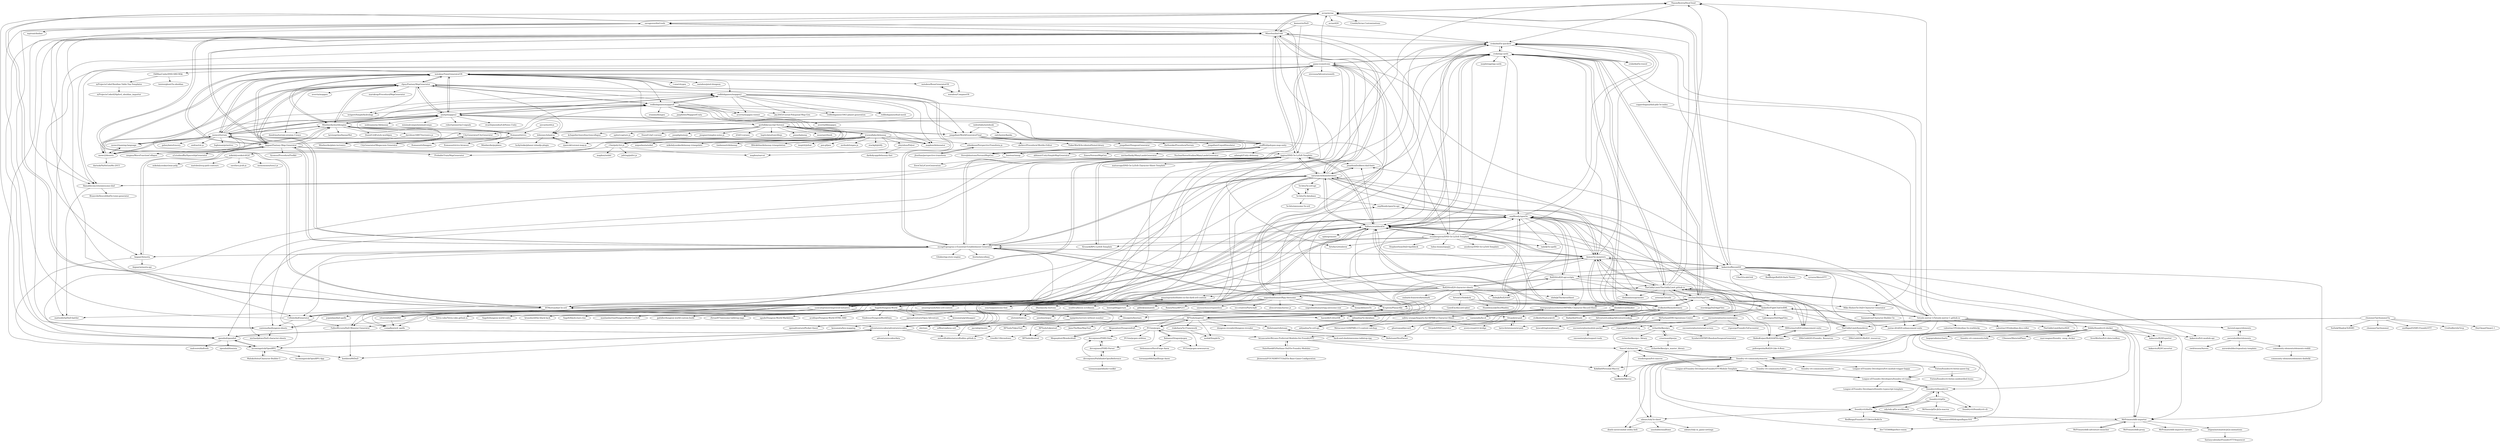 digraph G {
"ThaumRystra/DiceCloud" -> "avrae/avrae"
"ThaumRystra/DiceCloud" -> "crobi/dnd5e-quickref"
"rlguy/FantasyMapGenerator" -> "redblobgames/mapgen2"
"rlguy/FantasyMapGenerator" -> "Mindwerks/worldengine"
"rlguy/FantasyMapGenerator" -> "dandrino/terrain-erosion-3-ways" ["e"=1]
"rlguy/FantasyMapGenerator" -> "mewo2/terrain"
"rlguy/FantasyMapGenerator" -> "redblobgames/mapgen4"
"rlguy/FantasyMapGenerator" -> "amitp/mapgen2"
"rlguy/FantasyMapGenerator" -> "watabou/TownGeneratorOS"
"rlguy/FantasyMapGenerator" -> "averrin/mapgen"
"rlguy/FantasyMapGenerator" -> "weigert/SimpleHydrology" ["e"=1]
"rlguy/FantasyMapGenerator" -> "marukrap/ProceduralMapGenerator" ["e"=1]
"rlguy/FantasyMapGenerator" -> "mewo2/deserts"
"rlguy/FantasyMapGenerator" -> "Azgaar/Fantasy-Map-Generator"
"rlguy/FantasyMapGenerator" -> "lebesnec/island.js"
"rlguy/FantasyMapGenerator" -> "averrin/mapgen-viewer"
"rlguy/FantasyMapGenerator" -> "jongallant/WorldGeneratorFinal"
"nagoshiashumari/Rpg-Awesome" -> "game-icons/icons"
"nagoshiashumari/Rpg-Awesome" -> "iRaul/pushy-buttons"
"nagoshiashumari/Rpg-Awesome" -> "alexcorvi/anchorme.js" ["e"=1]
"nagoshiashumari/Rpg-Awesome" -> "seiyria/gameicons-font"
"nagoshiashumari/Rpg-Awesome" -> "nagoshiashumari/rpg-awesome-raw"
"nagoshiashumari/Rpg-Awesome" -> "hsnaydd/moveTo" ["e"=1]
"nagoshiashumari/Rpg-Awesome" -> "usablica/kissui.scrollanim" ["e"=1]
"nagoshiashumari/Rpg-Awesome" -> "henrygd/bigpicture" ["e"=1]
"nagoshiashumari/Rpg-Awesome" -> "Kruptein/PlanarAlly"
"nagoshiashumari/Rpg-Awesome" -> "gibbok/animatelo" ["e"=1]
"nagoshiashumari/Rpg-Awesome" -> "RonenNess/RPGUI" ["e"=1]
"nagoshiashumari/Rpg-Awesome" -> "szynszyliszys/repaintless" ["e"=1]
"nagoshiashumari/Rpg-Awesome" -> "ics-creative/ParticleJS"
"nagoshiashumari/Rpg-Awesome" -> "crobi/rpg-cards"
"nagoshiashumari/Rpg-Awesome" -> "sitetent/tentcss" ["e"=1]
"Rolisteam/DiceParser" -> "Rolisteam/rolisteam"
"chummer5a/chummer5a" -> "UrsZeidler/shr5rcp"
"chummer5a/chummer5a" -> "HeyOmae/Omae2.1"
"chummer5a/chummer5a" -> "PCGen/pcgen"
"chummer5a/chummer5a" -> "Suthek/ShadowTeXSR5"
"chummer5a/chummer5a" -> "richardwilkes/gcs"
"chummer5a/chummer5a" -> "chummer5a/chummer"
"chummer5a/chummer5a" -> "smilligan93/SR5-FoundryVTT"
"game-icons/icons" -> "ryceg/Eigengrau-s-Essential-Establishment-Generator"
"game-icons/icons" -> "nagoshiashumari/Rpg-Awesome"
"game-icons/icons" -> "crobi/rpg-cards"
"game-icons/icons" -> "Azgaar/Armoria"
"game-icons/icons" -> "watabou/TownGeneratorOS"
"game-icons/icons" -> "avrae/avrae"
"game-icons/icons" -> "seiyria/gameicons-font"
"game-icons/icons" -> "Azgaar/Fantasy-Map-Generator"
"game-icons/icons" -> "naturalcrit/homebrewery"
"game-icons/icons" -> "stevesea/Adventuresmith"
"game-icons/icons" -> "evanbergeron/DND-5e-LaTeX-Template"
"game-icons/icons" -> "kakaroto/Beyond20"
"game-icons/icons" -> "vorpalhex/srd_spells"
"game-icons/icons" -> "OldManUmby/DND.SRD.Wiki"
"game-icons/icons" -> "flamableconcrete/awesome-dnd"
"Azgaar/Fantasy-Map-Generator" -> "watabou/TownGeneratorOS"
"Azgaar/Fantasy-Map-Generator" -> "mewo2/terrain"
"Azgaar/Fantasy-Map-Generator" -> "Azgaar/Armoria"
"Azgaar/Fantasy-Map-Generator" -> "rlguy/FantasyMapGenerator"
"Azgaar/Fantasy-Map-Generator" -> "ryceg/Eigengrau-s-Essential-Establishment-Generator"
"Azgaar/Fantasy-Map-Generator" -> "redblobgames/mapgen4"
"Azgaar/Fantasy-Map-Generator" -> "redblobgames/mapgen2"
"Azgaar/Fantasy-Map-Generator" -> "amitp/mapgen2"
"Azgaar/Fantasy-Map-Generator" -> "Mindwerks/worldengine"
"Azgaar/Fantasy-Map-Generator" -> "rpgtex/DND-5e-LaTeX-Template"
"Azgaar/Fantasy-Map-Generator" -> "mxgmn/WaveFunctionCollapse" ["e"=1]
"Azgaar/Fantasy-Map-Generator" -> "a1studmuffin/SpaceshipGenerator" ["e"=1]
"Azgaar/Fantasy-Map-Generator" -> "game-icons/icons"
"Azgaar/Fantasy-Map-Generator" -> "Syomus/ProceduralToolkit" ["e"=1]
"Azgaar/Fantasy-Map-Generator" -> "ProbableTrain/MapGenerator" ["e"=1]
"kinkofer/FightClub5eXML" -> "ceryliae/DnDAppFiles"
"kinkofer/FightClub5eXML" -> "TheGiddyLimit/homebrew"
"kinkofer/FightClub5eXML" -> "5etools-mirror-1/5etools-mirror-1.github.io"
"kinkofer/FightClub5eXML" -> "MrFarland/DM-Operations-Center"
"kinkofer/FightClub5eXML" -> "encounterplus/module-packer"
"kinkofer/FightClub5eXML" -> "adventurerscodex/adventurerscodex"
"kinkofer/FightClub5eXML" -> "Cphrampus/DnDAppFiles"
"kinkofer/FightClub5eXML" -> "TheGiddyLimit/TheGiddyLimit.github.io"
"kinkofer/FightClub5eXML" -> "encounterplus/encounterplus"
"kinkofer/FightClub5eXML" -> "MrPrimate/ddb-importer"
"kinkofer/FightClub5eXML" -> "Valloric/statblock5e"
"gorhill/Javascript-Voronoi" -> "amitp/mapgen2"
"gorhill/Javascript-Voronoi" -> "ironwallaby/delaunay"
"gorhill/Javascript-Voronoi" -> "rjanicek/voronoi-map-js"
"gorhill/Javascript-Voronoi" -> "mapbox/delaunator" ["e"=1]
"gorhill/Javascript-Voronoi" -> "Dozed12/p5.voronoi" ["e"=1]
"gorhill/Javascript-Voronoi" -> "josephg/noisejs" ["e"=1]
"gorhill/Javascript-Voronoi" -> "lebesnec/island.js"
"gorhill/Javascript-Voronoi" -> "jwagner/simplex-noise.js" ["e"=1]
"gorhill/Javascript-Voronoi" -> "d3/d3-voronoi" ["e"=1]
"gorhill/Javascript-Voronoi" -> "hapticdata/toxiclibsjs" ["e"=1]
"gorhill/Javascript-Voronoi" -> "pmneila/jsexp" ["e"=1]
"gorhill/Javascript-Voronoi" -> "mourner/rbush" ["e"=1]
"gorhill/Javascript-Voronoi" -> "kchapelier/wavefunctioncollapse" ["e"=1]
"gorhill/Javascript-Voronoi" -> "r3mi/poly2tri.js"
"gorhill/Javascript-Voronoi" -> "spite/ccapture.js" ["e"=1]
"BahamutDragon/pcgen" -> "PCGen/pcgen"
"BahamutDragon/pcgen" -> "PCGen/pcgen-newsources"
"BahamutDragon/pcgen" -> "Heliomance/HeroForge-Anew"
"Rolisteam/rolisteam" -> "Rolisteam/DiceParser"
"Roll20/roll20-character-sheets" -> "Roll20/roll20-api-scripts"
"Roll20/roll20-character-sheets" -> "ArtemGr/Sidekick"
"Roll20/roll20-character-sheets" -> "RPTools/maptool"
"Roll20/roll20-character-sheets" -> "shdwjk/Roll20API"
"Roll20/roll20-character-sheets" -> "Sagelt/Dungeon-World"
"Roll20/roll20-character-sheets" -> "RobinKuiper/Roll20APIScripts"
"Roll20/roll20-character-sheets" -> "embark-framework/embark" ["e"=1]
"Roll20/roll20-character-sheets" -> "SSStormy/roll20-enhancement-suite"
"Roll20/roll20-character-sheets" -> "amazingrando/blades-in-the-dark-srd-content"
"Roll20/roll20-character-sheets" -> "crobi/rpg-cards"
"Roll20/roll20-character-sheets" -> "shdwjk/TheAaronSheet"
"Roll20/roll20-character-sheets" -> "stolksdorf/homebrewery"
"Roll20/roll20-character-sheets" -> "mewo2/terrain"
"Roll20/roll20-character-sheets" -> "Valloric/statblock5e"
"Roll20/roll20-character-sheets" -> "nagoshiashumari/Rpg-Awesome"
"TheGiddyLimit/TheGiddyLimit.github.io" -> "TheGiddyLimit/homebrew"
"TheGiddyLimit/TheGiddyLimit.github.io" -> "5etools-mirror-1/5etools-mirror-1.github.io"
"TheGiddyLimit/TheGiddyLimit.github.io" -> "Asmor/5e-monsters"
"TheGiddyLimit/TheGiddyLimit.github.io" -> "Orcpub/orcpub"
"TheGiddyLimit/TheGiddyLimit.github.io" -> "cynicaloptimist/improved-initiative"
"TheGiddyLimit/TheGiddyLimit.github.io" -> "Valloric/statblock5e"
"TheGiddyLimit/TheGiddyLimit.github.io" -> "ThaumRystra/DiceCloud"
"TheGiddyLimit/TheGiddyLimit.github.io" -> "thebombzen/grimoire"
"TheGiddyLimit/TheGiddyLimit.github.io" -> "autorolltables/autorolltables.github.io"
"TheGiddyLimit/TheGiddyLimit.github.io" -> "ariestae/5etools"
"TheGiddyLimit/TheGiddyLimit.github.io" -> "SSStormy/roll20-enhancement-suite"
"TheGiddyLimit/TheGiddyLimit.github.io" -> "crobi/rpg-cards"
"TheGiddyLimit/TheGiddyLimit.github.io" -> "ceryliae/DnDAppFiles"
"TheGiddyLimit/TheGiddyLimit.github.io" -> "Kruptein/PlanarAlly"
"TheGiddyLimit/TheGiddyLimit.github.io" -> "avrae/avrae"
"Kruptein/PlanarAlly" -> "amishne/mipui"
"Kruptein/PlanarAlly" -> "RPTools/maptool"
"Kruptein/PlanarAlly" -> "ryceg/Eigengrau-s-Essential-Establishment-Generator"
"Kruptein/PlanarAlly" -> "Orcpub/orcpub"
"ironwallaby/delaunay" -> "r3mi/poly2tri.js"
"ironwallaby/delaunay" -> "mikolalysenko/delaunay-triangulate"
"ironwallaby/delaunay" -> "gorhill/Javascript-Voronoi"
"ironwallaby/delaunay" -> "timbennett/delaunay" ["e"=1]
"ironwallaby/delaunay" -> "mapbox/delaunator" ["e"=1]
"ironwallaby/delaunay" -> "mikolalysenko/cdt2d"
"ironwallaby/delaunay" -> "Bl4ckb0ne/delaunay-triangulation" ["e"=1]
"ironwallaby/delaunay" -> "zhiyishou/Polyer"
"ironwallaby/delaunay" -> "mapbox/earcut" ["e"=1]
"ironwallaby/delaunay" -> "inspirit/jsfeat" ["e"=1]
"ironwallaby/delaunay" -> "edankwan/PerspectiveTransform.js"
"ironwallaby/delaunay" -> "pex-gl/pex" ["e"=1]
"ironwallaby/delaunay" -> "mrdoob/texgen.js" ["e"=1]
"ironwallaby/delaunay" -> "stackgl/glslify" ["e"=1]
"ironwallaby/delaunay" -> "miguelmota/sobel"
"edankwan/PerspectiveTransform.js" -> "jlouthan/perspective-transform"
"indentlabs/notebook" -> "owlchester/kanka"
"indentlabs/notebook" -> "jongallant/WorldGeneratorFinal"
"rtakehara/5e-Framework" -> "melek/Simple5e"
"mewo2/deserts" -> "mewo2/terrain"
"mewo2/deserts" -> "mewo2/naming-language"
"mewo2/deserts" -> "Mindwerks/worldengine"
"mewo2/deserts" -> "rlguy/FantasyMapGenerator"
"mewo2/deserts" -> "dariusk/NaNoGenMo-2015" ["e"=1]
"mewo2/deserts" -> "watabou/TownGeneratorOS"
"mewo2/terrain" -> "mewo2/naming-language"
"mewo2/terrain" -> "mewo2/deserts"
"mewo2/terrain" -> "Azgaar/Fantasy-Map-Generator"
"mewo2/terrain" -> "amitp/mapgen2"
"mewo2/terrain" -> "rlguy/FantasyMapGenerator"
"mewo2/terrain" -> "watabou/TownGeneratorOS"
"mewo2/terrain" -> "Mindwerks/worldengine"
"mewo2/terrain" -> "galaxykate/tracery" ["e"=1]
"mewo2/terrain" -> "a1studmuffin/SpaceshipGenerator" ["e"=1]
"mewo2/terrain" -> "redblobgames/mapgen2"
"mewo2/terrain" -> "redblobgames/mapgen4"
"mewo2/terrain" -> "mxgmn/WaveFunctionCollapse" ["e"=1]
"mewo2/terrain" -> "mapbox/delaunator" ["e"=1]
"mewo2/terrain" -> "ondras/rot.js" ["e"=1]
"mewo2/terrain" -> "fogleman/primitive" ["e"=1]
"redblobgames/mapgen2" -> "redblobgames/mapgen4"
"redblobgames/mapgen2" -> "redblobgames/dual-mesh"
"redblobgames/mapgen2" -> "amitp/mapgen2"
"redblobgames/mapgen2" -> "rlguy/FantasyMapGenerator"
"redblobgames/mapgen2" -> "lebesnec/island.js"
"redblobgames/mapgen2" -> "Jay2645/Unreal-Polygonal-Map-Gen" ["e"=1]
"redblobgames/mapgen2" -> "staff0rd/polygon-map-unity"
"redblobgames/mapgen2" -> "jongallant/WorldGeneratorFinal"
"redblobgames/mapgen2" -> "averrin/mapgen-viewer"
"redblobgames/mapgen2" -> "mapbox/delaunator" ["e"=1]
"redblobgames/mapgen2" -> "redblobgames/1843-planet-generation"
"watabou/TownGeneratorOS" -> "watabou/RuneGeneratorOS"
"watabou/TownGeneratorOS" -> "Azgaar/Fantasy-Map-Generator"
"watabou/TownGeneratorOS" -> "mewo2/terrain"
"watabou/TownGeneratorOS" -> "rlguy/FantasyMapGenerator"
"watabou/TownGeneratorOS" -> "ProbableTrain/MapGenerator" ["e"=1]
"watabou/TownGeneratorOS" -> "watabou/CompassOS"
"watabou/TownGeneratorOS" -> "ryceg/Eigengrau-s-Essential-Establishment-Generator"
"watabou/TownGeneratorOS" -> "t-mw/citygen" ["e"=1]
"watabou/TownGeneratorOS" -> "redblobgames/mapgen2"
"watabou/TownGeneratorOS" -> "amitp/mapgen2"
"watabou/TownGeneratorOS" -> "Mindwerks/worldengine"
"watabou/TownGeneratorOS" -> "watabou/pixel-dungeon" ["e"=1]
"watabou/TownGeneratorOS" -> "redblobgames/mapgen4"
"watabou/TownGeneratorOS" -> "mewo2/deserts"
"watabou/TownGeneratorOS" -> "mewo2/naming-language"
"OldManUmby/DND.SRD.Wiki" -> "mProjectsCode/Obsidian-Table-Top-Templates"
"OldManUmby/DND.SRD.Wiki" -> "twisterghost/5e-obsidian"
"adventurerscodex/adventurerscodex" -> "opendnd/opendnd"
"adventurerscodex/adventurerscodex" -> "incomingstick/OpenRPG"
"adventurerscodex/adventurerscodex" -> "adventurerscodex/data"
"adventurerscodex/adventurerscodex" -> "koehlera99/DnD"
"adventurerscodex/adventurerscodex" -> "trwolfe13/brewdown"
"adventurerscodex/adventurerscodex" -> "autorolltables/autorolltables.github.io"
"adventurerscodex/adventurerscodex" -> "Valloric/statblock5e"
"League-of-Foundry-Developers/FoundryVTT-Module-Template" -> "League-of-Foundry-Developers/foundry-vtt-types"
"League-of-Foundry-Developers/FoundryVTT-Module-Template" -> "VanceCole/macros"
"League-of-Foundry-Developers/foundry-vtt-types" -> "League-of-Foundry-Developers/FoundryVTT-Module-Template"
"League-of-Foundry-Developers/foundry-vtt-types" -> "foundryvtt/foundryvtt"
"League-of-Foundry-Developers/foundry-vtt-types" -> "League-of-Foundry-Developers/foundry-typescript-template"
"VanceCole/macros" -> "Kekilla0/Personal-Macros"
"VanceCole/macros" -> "kandashi/Macros"
"VanceCole/macros" -> "foundry-vtt-community/macros"
"VanceCole/macros" -> "trioderegion/fvtt-macros"
"bryancasler/Bryans-Preferred-Modules-for-FoundryVTT" -> "NateHawk85/Nathans-DnD5e-Foundry-Modules"
"bryancasler/Bryans-Preferred-Modules-for-FoundryVTT" -> "VanceCole/macros"
"bryancasler/Bryans-Preferred-Modules-for-FoundryVTT" -> "Kekilla0/Personal-Macros"
"felddy/foundryvtt-docker" -> "MrPrimate/ddb-importer"
"felddy/foundryvtt-docker" -> "bryancasler/Bryans-Preferred-Modules-for-FoundryVTT"
"felddy/foundryvtt-docker" -> "sdenec/tidy5e-sheet"
"felddy/foundryvtt-docker" -> "League-of-Foundry-Developers/foundry-vtt-types"
"felddy/foundryvtt-docker" -> "foundry-vtt-community/macros"
"felddy/foundryvtt-docker" -> "foundryvtt/dnd5e"
"felddy/foundryvtt-docker" -> "hugoprudente/charts"
"felddy/foundryvtt-docker" -> "foundry-vtt-community/wiki"
"felddy/foundryvtt-docker" -> "CDeenen/MaterialPlane"
"felddy/foundryvtt-docker" -> "kakaroto/R20Exporter"
"felddy/foundryvtt-docker" -> "foundryvtt/foundryvtt"
"felddy/foundryvtt-docker" -> "marcwagner/foundry_swag_docker"
"felddy/foundryvtt-docker" -> "SvenWerlen/fvtt-data-toolbox"
"felddy/foundryvtt-docker" -> "kakaroto/fvtt-module-api"
"foundry-vtt-community/macros" -> "foundry-vtt-community/tables"
"foundry-vtt-community/macros" -> "VanceCole/macros"
"foundry-vtt-community/macros" -> "death-save/combat-utility-belt"
"foundry-vtt-community/macros" -> "Kekilla0/Personal-Macros"
"foundry-vtt-community/macros" -> "kandashi/Macros"
"foundry-vtt-community/macros" -> "sdenec/tidy5e-sheet"
"foundry-vtt-community/macros" -> "foundry-vtt-community/modules"
"foundry-vtt-community/macros" -> "League-of-Foundry-Developers/foundry-vtt-types"
"foundry-vtt-community/macros" -> "League-of-Foundry-Developers/FoundryVTT-Module-Template"
"foundry-vtt-community/macros" -> "League-of-Foundry-Developers/fvtt-module-trigger-happy"
"foundry-vtt-community/macros" -> "dev7355608/perfect-vision"
"foundry-vtt-community/macros" -> "Forien/foundryvtt-forien-quest-log"
"foundry-vtt-community/macros" -> "foundryvtt/dnd5e"
"foundry-vtt-community/macros" -> "flamewave000/dragonflagon-fvtt"
"kakaroto/Beyond20" -> "RobinKuiper/Roll20APIScripts"
"kakaroto/Beyond20" -> "justas-d/roll20-enhancement-suite"
"kakaroto/Beyond20" -> "avrae/avrae"
"kakaroto/Beyond20" -> "foundry-vtt-community/macros"
"kakaroto/Beyond20" -> "kakaroto/R20Exporter"
"kakaroto/Beyond20" -> "MrPrimate/ddb-importer"
"kakaroto/Beyond20" -> "UberV/scaleGrid"
"kakaroto/Beyond20" -> "Asmor/5e-monsters"
"kakaroto/Beyond20" -> "Roll20/roll20-api-scripts"
"kakaroto/Beyond20" -> "ThaumRystra/DiceCloud"
"kakaroto/Beyond20" -> "kakaroto/fvtt-module-api"
"kakaroto/Beyond20" -> "RedReign/Roll20-Dark-Theme"
"kakaroto/Beyond20" -> "larrychristensen/orcpub"
"kakaroto/Beyond20" -> "haswellr/CritterDB"
"kakaroto/Beyond20" -> "cyruzzo/AboveVTT"
"sdenec/tidy5e-sheet" -> "sdenec/tidy-ui_game-settings"
"sdenec/tidy5e-sheet" -> "unsoluble/smalltime"
"sdenec/tidy5e-sheet" -> "death-save/combat-utility-belt"
"r3mi/poly2tri.js" -> "ironwallaby/delaunay"
"r3mi/poly2tri.js" -> "mikolalysenko/cdt2d"
"r3mi/poly2tri.js" -> "mapbox/seidel"
"r3mi/poly2tri.js" -> "jahting/pnltri.js"
"r3mi/poly2tri.js" -> "mapbox/earcut" ["e"=1]
"adrpadua/5e-database" -> "adrpadua/5e-srd-api"
"adrpadua/5e-database" -> "eepMoody/open5e"
"adrpadua/5e-database" -> "BTMorton/dnd-5e-srd"
"AdventureLookup/AdventureLookup" -> "stolksdorf/homebrewery"
"AdventureLookup/AdventureLookup" -> "eepMoody/open5e"
"AdventureLookup/AdventureLookup" -> "bencodrington/phanary"
"AdventureLookup/AdventureLookup" -> "trwolfe13/brewdown"
"avrae/avrae" -> "avrae/d20"
"avrae/avrae" -> "ThaumRystra/DiceCloud"
"avrae/avrae" -> "opendnd/opendnd"
"avrae/avrae" -> "kakaroto/Beyond20"
"avrae/avrae" -> "BTMorton/dnd-5e-srd"
"avrae/avrae" -> "Croebh/Avrae-Customizations"
"avrae/avrae" -> "Miserlou/dnd-tldr"
"avrae/avrae" -> "savagezen/dnd-tools"
"eepMoody/open5e" -> "eepMoody/open5e-api"
"eepMoody/open5e" -> "adrpadua/5e-database"
"eepMoody/open5e" -> "adrpadua/5e-srd-api"
"eepMoody/open5e" -> "Valloric/statblock5e"
"eepMoody/open5e" -> "BTMorton/dnd-5e-srd"
"eepMoody/open5e" -> "tadzik/5e-spells"
"eepMoody/open5e" -> "vitusventure/5thSRD"
"eepMoody/open5e" -> "vorpalhex/srd_spells"
"eepMoody/open5e" -> "Roll20/roll20-api-scripts"
"eepMoody/open5e" -> "Asmor/5e-monsters"
"eepMoody/open5e" -> "Tetra-cube/Tetra-cube.github.io"
"eepMoody/open5e" -> "crobi/dnd5e-quickref"
"eepMoody/open5e" -> "AdventureLookup/AdventureLookup"
"savagezen/dnd-tools" -> "Miserlou/dnd-tldr"
"savagezen/dnd-tools" -> "mpirnat/dndme"
"savagezen/dnd-tools" -> "canismarko/dungeon-sheets"
"Krozark/RPG-LaTeX-Template" -> "rpgtex/DND-5e-LaTeX-Template"
"crobi/rpg-cards" -> "crobi/dnd5e-quickref"
"crobi/rpg-cards" -> "Valloric/statblock5e"
"crobi/rpg-cards" -> "crobi/dnd5e-travel"
"crobi/rpg-cards" -> "cynicaloptimist/improved-initiative"
"crobi/rpg-cards" -> "haswellr/CritterDB"
"crobi/rpg-cards" -> "eepMoody/open5e"
"crobi/rpg-cards" -> "ceryliae/DnDAppFiles"
"crobi/rpg-cards" -> "stolksdorf/homebrewery"
"crobi/rpg-cards" -> "TheGiddyLimit/TheGiddyLimit.github.io"
"crobi/rpg-cards" -> "copperdogma/dnd-phb-5e-index"
"crobi/rpg-cards" -> "game-icons/icons"
"crobi/rpg-cards" -> "adventurerscodex/adventurerscodex"
"crobi/rpg-cards" -> "flamableconcrete/awesome-dnd"
"crobi/rpg-cards" -> "mephitrpg/rpg-cards"
"crobi/rpg-cards" -> "Asmor/5e-monsters"
"dungeon-revealer/dungeon-revealer" -> "hack-and-slash/awesome-tabletop-rpg"
"RPTools/maptool" -> "RPTools/TokenTool"
"RPTools/maptool" -> "RPTools/tokentool"
"RPTools/maptool" -> "rtakehara/5e-Framework"
"RPTools/maptool" -> "Kruptein/PlanarAlly"
"RPTools/maptool" -> "RPTools/dicetool"
"RPTools/maptool" -> "ryceg/Eigengrau-s-Essential-Establishment-Generator"
"RPTools/maptool" -> "PCGen/pcgen"
"RPTools/maptool" -> "dungeon-revealer/dungeon-revealer"
"RPTools/maptool" -> "JamzTheMan/MapTool"
"RPTools/maptool" -> "Rolisteam/rolisteam"
"RPTools/maptool" -> "Megasploot/Dungeondraft"
"RPTools/maptool" -> "richardwilkes/gcs"
"RPTools/maptool" -> "adventurerscodex/adventurerscodex"
"RPTools/maptool" -> "melek/Simple5e"
"RPTools/maptool" -> "SSStormy/roll20-enhancement-suite"
"rpgtex/DND-5e-LaTeX-Template" -> "Krozark/RPG-LaTeX-Template"
"rpgtex/DND-5e-LaTeX-Template" -> "Miserlou/dnd-tldr"
"rpgtex/DND-5e-LaTeX-Template" -> "naturalcrit/homebrewery"
"rpgtex/DND-5e-LaTeX-Template" -> "canismarko/dungeon-sheets"
"rpgtex/DND-5e-LaTeX-Template" -> "matsavage/DND-5e-LaTeX-Character-Sheet-Template"
"rpgtex/DND-5e-LaTeX-Template" -> "Valloric/statblock5e"
"rpgtex/DND-5e-LaTeX-Template" -> "flamableconcrete/awesome-dnd"
"rpgtex/DND-5e-LaTeX-Template" -> "michaelplews/DnD-character-sheets"
"rpgtex/DND-5e-LaTeX-Template" -> "crobi/dnd5e-quickref"
"rpgtex/DND-5e-LaTeX-Template" -> "BTMorton/dnd-5e-srd"
"rpgtex/DND-5e-LaTeX-Template" -> "opendnd/opendnd"
"rpgtex/DND-5e-LaTeX-Template" -> "Artefact2/texbrew"
"rpgtex/DND-5e-LaTeX-Template" -> "ryceg/Eigengrau-s-Essential-Establishment-Generator"
"rpgtex/DND-5e-LaTeX-Template" -> "adventurerscodex/adventurerscodex"
"rpgtex/DND-5e-LaTeX-Template" -> "jonathonf/solbera-dnd-fonts"
"nhmkdev/cardmaker" -> "vaemendis/hccd"
"nhmkdev/cardmaker" -> "ghostsquad/pycard"
"ceryliae/DnDAppFiles" -> "cynicaloptimist/improved-initiative"
"ceryliae/DnDAppFiles" -> "kinkofer/FightClub5eXML"
"ceryliae/DnDAppFiles" -> "stolksdorf/homebrewery"
"ceryliae/DnDAppFiles" -> "Valloric/statblock5e"
"ceryliae/DnDAppFiles" -> "Radai/dnd5tools"
"ceryliae/DnDAppFiles" -> "Cphrampus/DnDAppFiles"
"ceryliae/DnDAppFiles" -> "BTMorton/dnd-5e-srd"
"ceryliae/DnDAppFiles" -> "crobi/rpg-cards"
"ceryliae/DnDAppFiles" -> "TheGiddyLimit/TheGiddyLimit.github.io"
"ceryliae/DnDAppFiles" -> "crobi/dnd5e-quickref"
"ceryliae/DnDAppFiles" -> "morepurplemorebetter/MPMBs-Character-Record-Sheet"
"ceryliae/DnDAppFiles" -> "eepMoody/open5e"
"ceryliae/DnDAppFiles" -> "Asmor/5e-monsters"
"ceryliae/DnDAppFiles" -> "storskegg/DnDAppFiles"
"ceryliae/DnDAppFiles" -> "Mike-Risher/5e-DnD-Character-Generator"
"PCGen/pcgen" -> "BahamutDragon/pcgen"
"PCGen/pcgen" -> "PCGen/pcgen-newsources"
"PCGen/pcgen" -> "devonjones/PSRD-Parser"
"PCGen/pcgen" -> "devonjones/PSRD-Data"
"PCGen/pcgen" -> "PCGen/pcgen-utilities"
"PCGen/pcgen" -> "bryancasler/Bryans-Preferred-Modules-for-FoundryVTT"
"PCGen/pcgen" -> "RPTools/maptool"
"PCGen/pcgen" -> "Kruptein/PlanarAlly"
"flamableconcrete/awesome-dnd" -> "matteoferla/DnD-battler"
"flamableconcrete/awesome-dnd" -> "BramvdnHeuvel/dnd5e-town-generator"
"morepurplemorebetter/MPMBs-Character-Record-Sheet" -> "safety-orange/Imports-for-MPMB-s-Character-Sheet"
"morepurplemorebetter/MPMBs-Character-Record-Sheet" -> "Metacomet10/MPMB-v13-content-catchup"
"MrFarland/DM-Operations-Center" -> "encounterplus/module-packer"
"encounterplus/encounterplus" -> "encounterplus/module-packer"
"encounterplus/encounterplus" -> "rrgeorge/EncounterLog"
"encounterplus/encounterplus" -> "encounterplus/external-screen"
"encounterplus/encounterplus" -> "rrgeorge/FoundryToEncounter"
"ryceg/Eigengrau-s-Essential-Establishment-Generator" -> "Miserlou/dnd-tldr"
"ryceg/Eigengrau-s-Essential-Establishment-Generator" -> "opendnd/opendnd"
"ryceg/Eigengrau-s-Essential-Establishment-Generator" -> "Glinkis/rpg-story-engine"
"ryceg/Eigengrau-s-Essential-Establishment-Generator" -> "adventurerscodex/adventurerscodex"
"ryceg/Eigengrau-s-Essential-Establishment-Generator" -> "naturalcrit/homebrewery"
"ryceg/Eigengrau-s-Essential-Establishment-Generator" -> "Cellule/dndGenerator"
"ryceg/Eigengrau-s-Essential-Establishment-Generator" -> "incomingstick/OpenRPG"
"ryceg/Eigengrau-s-Essential-Establishment-Generator" -> "Kruptein/PlanarAlly"
"ryceg/Eigengrau-s-Essential-Establishment-Generator" -> "watabou/TownGeneratorOS"
"ryceg/Eigengrau-s-Essential-Establishment-Generator" -> "Azgaar/Fantasy-Map-Generator"
"ryceg/Eigengrau-s-Essential-Establishment-Generator" -> "game-icons/icons"
"ryceg/Eigengrau-s-Essential-Establishment-Generator" -> "Azgaar/Armoria"
"ryceg/Eigengrau-s-Essential-Establishment-Generator" -> "Valloric/statblock5e"
"ryceg/Eigengrau-s-Essential-Establishment-Generator" -> "Asmor/5e-monsters"
"ryceg/Eigengrau-s-Essential-Establishment-Generator" -> "ilestis/miscellany"
"anvoz/world-js" -> "ftomassetti/civs"
"foundryvtt/pf2e" -> "foundryvtt/foundryvtt"
"foundryvtt/pf2e" -> "foundryvtt/dnd5e"
"foundryvtt/pf2e" -> "MrVauxs/pf2e-jb2a-macros"
"foundryvtt/pf2e" -> "xdy/xdy-pf2e-workbench"
"foundryvtt/pf2e" -> "foundryvtt/foundryvtt-cli"
"TheGiddyLimit/homebrew" -> "TheGiddyLimit/TheGiddyLimit.github.io"
"TheGiddyLimit/homebrew" -> "DMsGuild201/Roll20_resources"
"TheGiddyLimit/homebrew" -> "DMsGuild201/Foundry_Resources"
"larrychristensen/orcpub" -> "Orcpub/orcpub"
"opendnd/opendnd" -> "incomingstick/OpenRPG"
"opendnd/opendnd" -> "malceore/dndtools"
"opendnd/opendnd" -> "adventurerscodex/adventurerscodex"
"opendnd/opendnd" -> "opendnd/dominia"
"davidson16807/tectonics.js" -> "Mindwerks/plate-tectonics"
"crobi/dnd5e-quickref" -> "crobi/rpg-cards"
"crobi/dnd5e-quickref" -> "crobi/dnd5e-travel"
"crobi/dnd5e-quickref" -> "Valloric/statblock5e"
"crobi/dnd5e-quickref" -> "autorolltables/autorolltables.github.io"
"crobi/dnd5e-quickref" -> "matteoferla/DnD-battler"
"eepMoody/open5e-api" -> "eepMoody/open5e"
"kwmorris/DnD" -> "flamableconcrete/awesome-dnd"
"kwmorris/DnD" -> "crobi/dnd5e-quickref"
"kwmorris/DnD" -> "Miserlou/dnd-tldr"
"kwmorris/DnD" -> "rpgtex/DND-5e-LaTeX-Template"
"5etools-mirror-1/5etools-mirror-1.github.io" -> "TheGiddyLimit/TheGiddyLimit.github.io"
"5etools-mirror-1/5etools-mirror-1.github.io" -> "TheGiddyLimit/homebrew"
"5etools-mirror-1/5etools-mirror-1.github.io" -> "naturalcrit/homebrewery"
"5etools-mirror-1/5etools-mirror-1.github.io" -> "valentine195/obsidian-5e-statblocks" ["e"=1]
"5etools-mirror-1/5etools-mirror-1.github.io" -> "justas-d/roll20-enhancement-suite"
"5etools-mirror-1/5etools-mirror-1.github.io" -> "felddy/foundryvtt-docker"
"5etools-mirror-1/5etools-mirror-1.github.io" -> "crobi/dnd5e-quickref"
"5etools-mirror-1/5etools-mirror-1.github.io" -> "valentine195/obsidian-dice-roller" ["e"=1]
"5etools-mirror-1/5etools-mirror-1.github.io" -> "TheGiddyLimit/betterR20"
"5etools-mirror-1/5etools-mirror-1.github.io" -> "kinkofer/FightClub5eXML"
"5etools-mirror-1/5etools-mirror-1.github.io" -> "MrPrimate/ddb-importer"
"5etools-mirror-1/5etools-mirror-1.github.io" -> "AuroraLegacy/elements"
"5etools-mirror-1/5etools-mirror-1.github.io" -> "crobi/rpg-cards"
"5etools-mirror-1/5etools-mirror-1.github.io" -> "foundry-vtt-community/macros"
"5etools-mirror-1/5etools-mirror-1.github.io" -> "ThaumRystra/DiceCloud"
"Miserlou/dnd-tldr" -> "savagezen/dnd-tools"
"Miserlou/dnd-tldr" -> "rpgtex/DND-5e-LaTeX-Template"
"Miserlou/dnd-tldr" -> "ryceg/Eigengrau-s-Essential-Establishment-Generator"
"Miserlou/dnd-tldr" -> "Cellule/dndGenerator"
"Miserlou/dnd-tldr" -> "BTMorton/dnd-5e-srd"
"Miserlou/dnd-tldr" -> "flamableconcrete/awesome-dnd"
"Miserlou/dnd-tldr" -> "adventurerscodex/adventurerscodex"
"Miserlou/dnd-tldr" -> "incomingstick/OpenRPG"
"Miserlou/dnd-tldr" -> "opendnd/opendnd"
"Miserlou/dnd-tldr" -> "naturalcrit/homebrewery"
"Miserlou/dnd-tldr" -> "Valloric/statblock5e"
"Miserlou/dnd-tldr" -> "canismarko/dungeon-sheets"
"Miserlou/dnd-tldr" -> "cynicaloptimist/improved-initiative"
"Miserlou/dnd-tldr" -> "avrae/avrae"
"Miserlou/dnd-tldr" -> "crobi/dnd5e-quickref"
"Roll20/roll20-api-scripts" -> "Roll20/roll20-character-sheets"
"Roll20/roll20-api-scripts" -> "shdwjk/Roll20API"
"Roll20/roll20-api-scripts" -> "RobinKuiper/Roll20APIScripts"
"Roll20/roll20-api-scripts" -> "SSStormy/roll20-enhancement-suite"
"Roll20/roll20-api-scripts" -> "eepMoody/open5e"
"Roll20/roll20-api-scripts" -> "Valloric/statblock5e"
"Roll20/roll20-api-scripts" -> "shdwjk/TheAaronSheet"
"Roll20/roll20-api-scripts" -> "kakaroto/Beyond20"
"Roll20/roll20-api-scripts" -> "TheGiddyLimit/TheGiddyLimit.github.io"
"jonathonf/solbera-dnd-fonts" -> "naturalcrit/homebrewery"
"mProjectsCode/Obsidian-Table-Top-Templates" -> "mProjectsCode/d20pfsrd_obsidian_importer"
"losetear/nmap" -> "staff0rd/polygon-map-unity"
"losetear/nmap" -> "ZeroChiLi/CaveGeneration"
"redblobgames/mapgen4" -> "redblobgames/mapgen2"
"redblobgames/mapgen4" -> "redblobgames/1843-planet-generation"
"redblobgames/mapgen4" -> "Jay2645/Unreal-Polygonal-Map-Gen" ["e"=1]
"redblobgames/mapgen4" -> "amitp/mapgen2"
"redblobgames/mapgen4" -> "redblobgames/dual-mesh"
"redblobgames/mapgen4" -> "SteveJohnstone/VoronoiMapGen"
"redblobgames/mapgen4" -> "rlguy/FantasyMapGenerator"
"redblobgames/mapgen4" -> "averrin/mapgen-viewer"
"redblobgames/mapgen4" -> "eranimo/hexgen"
"redblobgames/mapgen4" -> "staff0rd/polygon-map-unity"
"redblobgames/mapgen4" -> "janphelee/Mapgen4Unity"
"redblobgames/mapgen4" -> "CityGenerator/CityGenerator"
"redblobgames/mapgen4" -> "weigert/SimpleHydrology" ["e"=1]
"redblobgames/mapgen4" -> "mapbox/delaunator" ["e"=1]
"redblobgames/mapgen4" -> "jongallant/WorldGeneratorFinal"
"BTMorton/dnd-5e-srd" -> "eepMoody/open5e"
"BTMorton/dnd-5e-srd" -> "adrpadua/5e-database"
"BTMorton/dnd-5e-srd" -> "savagezen/dnd-tools"
"BTMorton/dnd-5e-srd" -> "Miserlou/dnd-tldr"
"BTMorton/dnd-5e-srd" -> "vorpalhex/srd_spells"
"BTMorton/dnd-5e-srd" -> "FallenWyvern/DnD-Monster-Generator"
"BTMorton/dnd-5e-srd" -> "Cellule/dndGenerator"
"BTMorton/dnd-5e-srd" -> "eepMoody/open5e-api"
"BTMorton/dnd-5e-srd" -> "avrae/avrae"
"BTMorton/dnd-5e-srd" -> "vitusventure/5thSRD"
"BTMorton/dnd-5e-srd" -> "jcquinlan/dnd-spells"
"BTMorton/dnd-5e-srd" -> "canismarko/dungeon-sheets"
"BTMorton/dnd-5e-srd" -> "matteoferla/DnD-battler"
"BTMorton/dnd-5e-srd" -> "rpgtex/DND-5e-LaTeX-Template"
"naturalcrit/homebrewery" -> "jonathonf/solbera-dnd-fonts"
"naturalcrit/homebrewery" -> "rpgtex/DND-5e-LaTeX-Template"
"naturalcrit/homebrewery" -> "Valloric/statblock5e"
"naturalcrit/homebrewery" -> "ryceg/Eigengrau-s-Essential-Establishment-Generator"
"naturalcrit/homebrewery" -> "Miserlou/dnd-tldr"
"naturalcrit/homebrewery" -> "5e-bits/5e-database"
"naturalcrit/homebrewery" -> "Asmor/5e-monsters"
"naturalcrit/homebrewery" -> "crobi/dnd5e-quickref"
"naturalcrit/homebrewery" -> "morepurplemorebetter/MPMBs-Character-Record-Sheet"
"naturalcrit/homebrewery" -> "TheGiddyLimit/TheGiddyLimit.github.io"
"naturalcrit/homebrewery" -> "Cellule/dndGenerator"
"naturalcrit/homebrewery" -> "flamableconcrete/awesome-dnd"
"naturalcrit/homebrewery" -> "BTMorton/dnd-5e-srd"
"naturalcrit/homebrewery" -> "Tetra-cube/Tetra-cube.github.io"
"naturalcrit/homebrewery" -> "5e-bits/5e-srd-api"
"watabou/RuneGeneratorOS" -> "watabou/CompassOS"
"Valloric/statblock5e" -> "crobi/rpg-cards"
"Valloric/statblock5e" -> "FallenWyvern/DnD-Monster-Generator"
"Valloric/statblock5e" -> "crobi/dnd5e-quickref"
"Valloric/statblock5e" -> "Asmor/5e-monsters"
"Valloric/statblock5e" -> "stolksdorf/homebrewery"
"Valloric/statblock5e" -> "eepMoody/open5e"
"Valloric/statblock5e" -> "evanbergeron/DND-5e-LaTeX-Template"
"Valloric/statblock5e" -> "cynicaloptimist/improved-initiative"
"Valloric/statblock5e" -> "adventurerscodex/adventurerscodex"
"Valloric/statblock5e" -> "ephe/grimoire"
"Valloric/statblock5e" -> "jonathonf/solbera-dnd-fonts"
"Valloric/statblock5e" -> "haswellr/CritterDB"
"Valloric/statblock5e" -> "naturalcrit/homebrewery"
"Valloric/statblock5e" -> "Tetra-cube/Tetra-cube.github.io"
"Valloric/statblock5e" -> "rpgtex/DND-5e-LaTeX-Template"
"openadventure/Open-Adventure" -> "openadventure/Pocket-Quest"
"Mindwerks/worldengine" -> "ftomassetti/civs"
"Mindwerks/worldengine" -> "Mindwerks/plate-tectonics"
"Mindwerks/worldengine" -> "rlguy/FantasyMapGenerator"
"Mindwerks/worldengine" -> "davidson16807/tectonics.js"
"Mindwerks/worldengine" -> "Dozed12/df-style-worldgen"
"Mindwerks/worldengine" -> "amitp/mapgen2"
"Mindwerks/worldengine" -> "mewo2/terrain"
"Mindwerks/worldengine" -> "mewo2/deserts"
"Mindwerks/worldengine" -> "jongallant/WorldGeneratorFinal"
"Mindwerks/worldengine" -> "CityGenerator/CityGenerator"
"Mindwerks/worldengine" -> "ftomassetti/langgen"
"Mindwerks/worldengine" -> "watabou/TownGeneratorOS"
"Mindwerks/worldengine" -> "dandrino/terrain-erosion-3-ways" ["e"=1]
"Mindwerks/worldengine" -> "larsiusprime/bazaarBot" ["e"=1]
"Mindwerks/worldengine" -> "redblobgames/mapgen4"
"jongallant/WorldGeneratorFinal" -> "alelievr/Procedural-Worlds-Editor" ["e"=1]
"jongallant/WorldGeneratorFinal" -> "TinkerWorX/AccidentalNoiseLibrary"
"jongallant/WorldGeneratorFinal" -> "jongallant/DungeonGenerator" ["e"=1]
"jongallant/WorldGeneratorFinal" -> "staff0rd/polygon-map-unity"
"jongallant/WorldGeneratorFinal" -> "SteveJohnstone/VoronoiMapGen"
"jongallant/WorldGeneratorFinal" -> "theSoenke/ProceduralTerrain" ["e"=1]
"jongallant/WorldGeneratorFinal" -> "jongallant/LiquidSimulator" ["e"=1]
"Sagelt/Dungeon-World" -> "amazingrando/blades-in-the-dark-srd-content"
"Sagelt/Dungeon-World" -> "Sagelt/dungeon-world-codex"
"Sagelt/Dungeon-World" -> "brunobord/the-black-hack"
"Sagelt/Dungeon-World" -> "Sagelt/black-stars-rise"
"Sagelt/Dungeon-World" -> "openadventure/Open-Adventure"
"Sagelt/Dungeon-World" -> "kensanata/gridmapper"
"Sagelt/Dungeon-World" -> "maxlambertini/DungeonWorld-ConTeXt"
"Sagelt/Dungeon-World" -> "jjafuller/dungeon-world-custom-build"
"Sagelt/Dungeon-World" -> "Zireael07/awesome-tabletop-rpgs"
"Sagelt/Dungeon-World" -> "agude/Dungeon-World-Markdown"
"Sagelt/Dungeon-World" -> "acodispo/Dungeon-World-HTML-SRD"
"Sagelt/Dungeon-World" -> "mpigsley/sectors-without-number"
"Sagelt/Dungeon-World" -> "Vindexus/DungeonWorldData"
"amitp/mapgen2" -> "redblobgames/mapgen2"
"amitp/mapgen2" -> "lebesnec/island.js"
"amitp/mapgen2" -> "mewo2/terrain"
"amitp/mapgen2" -> "redblobgames/mapgen4"
"amitp/mapgen2" -> "gorhill/Javascript-Voronoi"
"amitp/mapgen2" -> "rlguy/FantasyMapGenerator"
"amitp/mapgen2" -> "rjanicek/voronoi-map-js"
"amitp/mapgen2" -> "staff0rd/polygon-map-unity"
"amitp/mapgen2" -> "Mindwerks/worldengine"
"amitp/mapgen2" -> "nodename/as3delaunay"
"amitp/mapgen2" -> "minimalcomps/minimalcomps" ["e"=1]
"amitp/mapgen2" -> "robertpenner/as3-signals" ["e"=1]
"amitp/mapgen2" -> "losetear/nmap"
"amitp/mapgen2" -> "ricardojmendez/LibNoise.Unity" ["e"=1]
"amitp/mapgen2" -> "watabou/TownGeneratorOS"
"5e-bits/5e-database" -> "5e-bits/5e-srd-api"
"5e-bits/5e-database" -> "5e-bits/awesome-5e-srd"
"5e-bits/5e-database" -> "eepMoody/open5e-api"
"5e-bits/5e-srd-api" -> "5e-bits/5e-database"
"ArtemGr/Sidekick" -> "Gawdl3y/discord-rpbot"
"ArtemGr/Sidekick" -> "nhmkdev/cardmaker"
"ArtemGr/Sidekick" -> "Rolisteam/DiceParser"
"ArtemGr/Sidekick" -> "Humblemonk/DiceMaiden"
"mikolalysenko/cdt2d" -> "mikolalysenko/clean-pslg"
"mikolalysenko/cdt2d" -> "mattdesl/svg-path-contours" ["e"=1]
"mikolalysenko/cdt2d" -> "savithru-j/cdt-js"
"mikolalysenko/cdt2d" -> "memononen/tess2.js" ["e"=1]
"MrPrimate/ddb-importer" -> "MrPrimate/ddb-adventure-muncher"
"MrPrimate/ddb-importer" -> "MrPrimate/ddb-proxy"
"MrPrimate/ddb-importer" -> "foundryvtt/dnd5e"
"MrPrimate/ddb-importer" -> "MrPrimate/ddb-importer-chrome"
"MrPrimate/ddb-importer" -> "dev7355608/perfect-vision"
"MrPrimate/ddb-importer" -> "otigon/automated-jb2a-animations"
"NateHawk85/Nathans-DnD5e-Foundry-Modules" -> "bryancasler/Bryans-Preferred-Modules-for-FoundryVTT"
"NateHawk85/Nathans-DnD5e-Foundry-Modules" -> "jbowensii/FOUNDRYVTT-DnD5e-Base-Game-Configuration"
"MalukuSeito/Character-Builder-5" -> "incomingstick/OpenRPG"
"stolksdorf/homebrewery" -> "Valloric/statblock5e"
"stolksdorf/homebrewery" -> "evanbergeron/DND-5e-LaTeX-Template"
"stolksdorf/homebrewery" -> "Asmor/5e-monsters"
"stolksdorf/homebrewery" -> "stolksdorf/naturalcrit"
"stolksdorf/homebrewery" -> "ceryliae/DnDAppFiles"
"stolksdorf/homebrewery" -> "AdventureLookup/AdventureLookup"
"stolksdorf/homebrewery" -> "chisaipete/bestiary"
"stolksdorf/homebrewery" -> "jonathonf/solbera-dnd-fonts"
"stolksdorf/homebrewery" -> "crobi/rpg-cards"
"stolksdorf/homebrewery" -> "Radai/dnd5tools"
"stolksdorf/homebrewery" -> "eepMoody/open5e"
"safety-orange/Imports-for-MPMB-s-Character-Sheet" -> "morepurplemorebetter/MPMBs-Character-Record-Sheet"
"safety-orange/Imports-for-MPMB-s-Character-Sheet" -> "Metacomet10/MPMB-v13-content-catchup"
"staff0rd/polygon-map-unity" -> "SteveJohnstone/VoronoiMapGen"
"staff0rd/polygon-map-unity" -> "losetear/nmap"
"staff0rd/polygon-map-unity" -> "abhimir/UnitySimpleMapGenerator"
"staff0rd/polygon-map-unity" -> "Zaneo/VoronoiMapGen"
"staff0rd/polygon-map-unity" -> "michaellasky/ManyLandsGenerator"
"staff0rd/polygon-map-unity" -> "NuclearHorseStudios/ManyLandsGenerator"
"staff0rd/polygon-map-unity" -> "adamgit/Unity-delaunay" ["e"=1]
"zhiyishou/Polyer" -> "darkskyapp/delaunay-fast"
"devonjones/PSRD-Data" -> "devonjones/PSRD-Parser"
"adrpadua/5e-srd-api" -> "adrpadua/5e-database"
"vaemendis/hccd" -> "ghostsquad/pycard"
"vaemendis/hccd" -> "nhmkdev/cardmaker"
"iRaul/pushy-buttons" -> "sitetent/tentcss" ["e"=1]
"SteveJohnstone/VoronoiMapGen" -> "staff0rd/polygon-map-unity"
"otigon/automated-jb2a-animations" -> "fantasycalendar/FoundryVTT-Sequencer"
"cynicaloptimist/improved-initiative" -> "Asmor/5e-monsters"
"cynicaloptimist/improved-initiative" -> "ceryliae/DnDAppFiles"
"cynicaloptimist/improved-initiative" -> "Valloric/statblock5e"
"cynicaloptimist/improved-initiative" -> "haswellr/CritterDB"
"cynicaloptimist/improved-initiative" -> "canismarko/dungeon-sheets"
"cynicaloptimist/improved-initiative" -> "Cellule/dndGenerator"
"cynicaloptimist/improved-initiative" -> "Tetra-cube/Tetra-cube.github.io"
"cynicaloptimist/improved-initiative" -> "FallenWyvern/DnD-Monster-Generator"
"cynicaloptimist/improved-initiative" -> "TheGiddyLimit/TheGiddyLimit.github.io"
"cynicaloptimist/improved-initiative" -> "RobinKuiper/Roll20APIScripts"
"cynicaloptimist/improved-initiative" -> "ThaumRystra/DiceCloud"
"cynicaloptimist/improved-initiative" -> "savagezen/dnd-tools"
"foundryvtt/dnd5e" -> "foundryvtt/foundryvtt"
"foundryvtt/dnd5e" -> "MrPrimate/ddb-importer"
"foundryvtt/dnd5e" -> "sdenec/tidy5e-sheet"
"foundryvtt/dnd5e" -> "RedReign/FoundryVTT-BetterRolls5e"
"foundryvtt/dnd5e" -> "flamewave000/dragonflagon-fvtt"
"Asmor/5e-monsters" -> "Valloric/statblock5e"
"Asmor/5e-monsters" -> "cynicaloptimist/improved-initiative"
"Asmor/5e-monsters" -> "TheGiddyLimit/TheGiddyLimit.github.io"
"Asmor/5e-monsters" -> "chisaipete/bestiary"
"Asmor/5e-monsters" -> "stolksdorf/homebrewery"
"Asmor/5e-monsters" -> "haswellr/CritterDB"
"Asmor/5e-monsters" -> "thebombzen/grimoire"
"Asmor/5e-monsters" -> "eepMoody/open5e"
"Asmor/5e-monsters" -> "crobi/dnd5e-quickref"
"Asmor/5e-monsters" -> "justas-d/roll20-enhancement-suite"
"Asmor/5e-monsters" -> "kakaroto/Beyond20"
"Asmor/5e-monsters" -> "naturalcrit/homebrewery"
"Asmor/5e-monsters" -> "ryceg/Eigengrau-s-Essential-Establishment-Generator"
"incomingstick/OpenRPG" -> "incomingstick/OpenRPG-App"
"incomingstick/OpenRPG" -> "opendnd/opendnd"
"incomingstick/OpenRPG" -> "MalukuSeito/Character-Builder-5"
"incomingstick/OpenRPG" -> "koehlera99/DnD"
"incomingstick/OpenRPG" -> "adventurerscodex/adventurerscodex"
"vitusventure/5thSRD" -> "eepMoody/open5e"
"vitusventure/5thSRD" -> "vorpalhex/srd_spells"
"mewo2/naming-language" -> "mewo2/terrain"
"mewo2/naming-language" -> "mewo2/deserts"
"evanbergeron/DND-5e-LaTeX-Template" -> "stolksdorf/homebrewery"
"evanbergeron/DND-5e-LaTeX-Template" -> "Valloric/statblock5e"
"evanbergeron/DND-5e-LaTeX-Template" -> "Krozark/RPG-LaTeX-Template"
"evanbergeron/DND-5e-LaTeX-Template" -> "Artefact2/texbrew"
"evanbergeron/DND-5e-LaTeX-Template" -> "StephenSwat/DnD-Spelldeck"
"evanbergeron/DND-5e-LaTeX-Template" -> "amazingrando/blades-in-the-dark-srd-content"
"evanbergeron/DND-5e-LaTeX-Template" -> "crobi/dnd5e-quickref"
"evanbergeron/DND-5e-LaTeX-Template" -> "eepMoody/open5e"
"evanbergeron/DND-5e-LaTeX-Template" -> "ludus-leonis/nipajin" ["e"=1]
"evanbergeron/DND-5e-LaTeX-Template" -> "Asmor/5e-monsters"
"evanbergeron/DND-5e-LaTeX-Template" -> "crobi/rpg-cards"
"evanbergeron/DND-5e-LaTeX-Template" -> "tadzik/5e-spells"
"evanbergeron/DND-5e-LaTeX-Template" -> "anoderay/DND-5e-LaTeX-Template"
"evanbergeron/DND-5e-LaTeX-Template" -> "Miserlou/dnd-tldr"
"evanbergeron/DND-5e-LaTeX-Template" -> "ryceg/Eigengrau-s-Essential-Establishment-Generator"
"Azgaar/Armoria" -> "Azgaar/armoria-api"
"Azgaar/Armoria" -> "incomingstick/OpenRPG"
"Azgaar/Armoria" -> "Azgaar/Fantasy-Map-Generator"
"foundryvtt/foundryvtt" -> "foundryvtt/dnd5e"
"foundryvtt/foundryvtt" -> "League-of-Foundry-Developers/foundry-vtt-types"
"foundryvtt/foundryvtt" -> "foundryvtt/pf2e"
"foundryvtt/foundryvtt" -> "foundryvtt/foundryvtt-cli"
"Cellule/dndGenerator" -> "FallenWyvern/DnD-Monster-Generator"
"Cellule/dndGenerator" -> "canismarko/dungeon-sheets"
"Cellule/dndGenerator" -> "savagezen/dnd-tools"
"Kekilla0/Personal-Macros" -> "kandashi/Macros"
"Kekilla0/Personal-Macros" -> "VanceCole/macros"
"jlouthan/perspective-transform" -> "edankwan/PerspectiveTransform.js"
"Orcpub/orcpub" -> "larrychristensen/orcpub"
"Orcpub/orcpub" -> "averycrespi/vtt-bridge"
"Orcpub/orcpub" -> "Orcpub/DNDGenerator"
"Megasploot/Wonderdraft" -> "Megasploot/Dungeondraft"
"Heliomance/HeroForge-Anew" -> "torrasque666/Spellforge-Anew"
"AuroraLegacy/elements" -> "aurorabuilder/elements"
"CityGenerator/CityGenerator" -> "CityGenerator/Megacosm-Generator"
"CityGenerator/Megacosm-Generator" -> "CityGenerator/CityGenerator"
"richardwilkes/gcs" -> "richardwilkes/gcs_master_library"
"richardwilkes/gcs" -> "richardwilkes/gcs_library"
"richardwilkes/gcs" -> "crnormand/gurps"
"richardwilkes/gcs" -> "Syndaryl/DFRPGRandomDungeonGenerator"
"rjanicek/voronoi-map-js" -> "lebesnec/island.js"
"amazingrando/blades-in-the-dark-srd-content" -> "Sagelt/Dungeon-World"
"amazingrando/blades-in-the-dark-srd-content" -> "amazingrando/fate-srd-content"
"mpigsley/sectors-without-number" -> "nhr/swn"
"mpigsley/sectors-without-number" -> "orffen/cepheus-srd"
"aurorabuilder/elements" -> "AuroraLegacy/elements"
"aurorabuilder/elements" -> "aurorabuilder/repository-template"
"aurorabuilder/elements" -> "swdriessen/Aurora"
"aurorabuilder/elements" -> "community-elements/elements-reddit"
"lebesnec/island.js" -> "luckylooke/phaser-islandjs-plugin"
"lebesnec/island.js" -> "rjanicek/voronoi-map-js"
"watabou/CompassOS" -> "watabou/RuneGeneratorOS"
"kensanata/gridmapper" -> "kensanata/hex-mapping"
"MrPrimate/ddb-adventure-muncher" -> "MrPrimate/ddb-importer"
"FallenWyvern/DnD-Monster-Generator" -> "koehlera99/DnD"
"canismarko/dungeon-sheets" -> "michaelplews/DnD-character-sheets"
"RPTools/tokentool" -> "RPTools/dicetool"
"averrin/mapgen-viewer" -> "averrin/libmapgen"
"encounterplus/module-packer" -> "MrFarland/DM-Operations-Center"
"encounterplus/module-packer" -> "encounterplus/support-tools"
"RobinKuiper/Roll20APIScripts" -> "SSStormy/roll20-enhancement-suite"
"RobinKuiper/Roll20APIScripts" -> "poltergeisha/Roll20-Like-A-Boss"
"SSStormy/roll20-enhancement-suite" -> "RobinKuiper/Roll20APIScripts"
"kakaroto/R20Converter" -> "kakaroto/R20Exporter"
"kakaroto/R20Exporter" -> "kakaroto/R20Converter"
"devonjones/PathfinderOpenReference" -> "devonjones/PSRD-Parser"
"devonjones/PathfinderOpenReference" -> "tsiemens/pathfinder-toolkit"
"devonjones/PathfinderOpenReference" -> "devonjones/PSRD-Data"
"copperdogma/dnd-phb-5e-index" -> "Mike-Risher/5e-DnD-Character-Generator"
"chisaipete/bestiary" -> "jayrab/grimoire"
"crnormand/gurps" -> "richardwilkes/gcs_master_library"
"crnormand/gurps" -> "richardwilkes/gcs"
"community-elements/elements-reddit" -> "community-elements/elements-dndwiki"
"Megasploot/Dungeondraft" -> "Megasploot/Wonderdraft"
"ftomassetti/civs" -> "Mindwerks/worldengine"
"ftomassetti/civs" -> "ftomassetti/civs-browser"
"ftomassetti/civs" -> "ftomassetti/langgen"
"ftomassetti/civs" -> "Mindwerks/pyplatec"
"ftomassetti/civs" -> "Mindwerks/plate-tectonics"
"Mike-Risher/5e-DnD-Character-Generator" -> "bananatron/Character-Builder-5e"
"Forien/foundryvtt-forien-quest-log" -> "Forien/foundryvtt-forien-unidentified-items"
"devonjones/PSRD-Parser" -> "devonjones/PSRD-Data"
"devonjones/PSRD-Parser" -> "devonjones/PathfinderOpenReference"
"ThaumRystra/DiceCloud" ["l"="-11.152,25.884"]
"avrae/avrae" ["l"="-11.118,25.9"]
"crobi/dnd5e-quickref" ["l"="-11.113,25.927"]
"rlguy/FantasyMapGenerator" ["l"="-10.993,26.13"]
"redblobgames/mapgen2" ["l"="-10.99,26.152"]
"Mindwerks/worldengine" ["l"="-10.956,26.12"]
"dandrino/terrain-erosion-3-ways" ["l"="-11.966,26.266"]
"mewo2/terrain" ["l"="-11.023,26.116"]
"redblobgames/mapgen4" ["l"="-10.967,26.15"]
"amitp/mapgen2" ["l"="-11.007,26.166"]
"watabou/TownGeneratorOS" ["l"="-11.007,26.089"]
"averrin/mapgen" ["l"="-10.942,26.098"]
"weigert/SimpleHydrology" ["l"="-12.049,26.269"]
"marukrap/ProceduralMapGenerator" ["l"="-23.974,31.452"]
"mewo2/deserts" ["l"="-10.982,26.107"]
"Azgaar/Fantasy-Map-Generator" ["l"="-11.041,26.074"]
"lebesnec/island.js" ["l"="-11.023,26.196"]
"averrin/mapgen-viewer" ["l"="-10.982,26.172"]
"jongallant/WorldGeneratorFinal" ["l"="-10.934,26.171"]
"nagoshiashumari/Rpg-Awesome" ["l"="-11.16,26.024"]
"game-icons/icons" ["l"="-11.081,25.994"]
"iRaul/pushy-buttons" ["l"="-11.184,26.093"]
"alexcorvi/anchorme.js" ["l"="13.365,-33.949"]
"seiyria/gameicons-font" ["l"="-11.114,26.036"]
"nagoshiashumari/rpg-awesome-raw" ["l"="-11.166,26.054"]
"hsnaydd/moveTo" ["l"="13.406,-34.157"]
"usablica/kissui.scrollanim" ["l"="13.538,-34.133"]
"henrygd/bigpicture" ["l"="13.406,-34.059"]
"Kruptein/PlanarAlly" ["l"="-11.212,26.005"]
"gibbok/animatelo" ["l"="13.476,-34.14"]
"RonenNess/RPGUI" ["l"="28.872,-27.179"]
"szynszyliszys/repaintless" ["l"="13.59,-34.069"]
"ics-creative/ParticleJS" ["l"="-11.187,26.062"]
"crobi/rpg-cards" ["l"="-11.137,25.949"]
"sitetent/tentcss" ["l"="26.791,-29.149"]
"Rolisteam/DiceParser" ["l"="-11.344,25.975"]
"Rolisteam/rolisteam" ["l"="-11.318,25.987"]
"chummer5a/chummer5a" ["l"="-11.426,26.076"]
"UrsZeidler/shr5rcp" ["l"="-11.459,26.101"]
"HeyOmae/Omae2.1" ["l"="-11.437,26.104"]
"PCGen/pcgen" ["l"="-11.326,26.037"]
"Suthek/ShadowTeXSR5" ["l"="-11.451,26.066"]
"richardwilkes/gcs" ["l"="-11.386,26.04"]
"chummer5a/chummer" ["l"="-11.446,26.086"]
"smilligan93/SR5-FoundryVTT" ["l"="-11.466,26.08"]
"ryceg/Eigengrau-s-Essential-Establishment-Generator" ["l"="-11.105,25.999"]
"Azgaar/Armoria" ["l"="-11.077,26.042"]
"naturalcrit/homebrewery" ["l"="-11.09,25.934"]
"stevesea/Adventuresmith" ["l"="-11.043,26.016"]
"evanbergeron/DND-5e-LaTeX-Template" ["l"="-11.098,25.92"]
"kakaroto/Beyond20" ["l"="-11.184,25.878"]
"vorpalhex/srd_spells" ["l"="-11.054,25.918"]
"OldManUmby/DND.SRD.Wiki" ["l"="-10.983,25.991"]
"flamableconcrete/awesome-dnd" ["l"="-11.055,25.959"]
"rpgtex/DND-5e-LaTeX-Template" ["l"="-11.075,25.968"]
"mxgmn/WaveFunctionCollapse" ["l"="-12.818,26.029"]
"a1studmuffin/SpaceshipGenerator" ["l"="-12.883,26.037"]
"Syomus/ProceduralToolkit" ["l"="-13.241,40.199"]
"ProbableTrain/MapGenerator" ["l"="-13.099,27.321"]
"kinkofer/FightClub5eXML" ["l"="-11.205,25.893"]
"ceryliae/DnDAppFiles" ["l"="-11.149,25.916"]
"TheGiddyLimit/homebrew" ["l"="-11.196,25.858"]
"5etools-mirror-1/5etools-mirror-1.github.io" ["l"="-11.211,25.873"]
"MrFarland/DM-Operations-Center" ["l"="-11.24,25.882"]
"encounterplus/module-packer" ["l"="-11.253,25.878"]
"adventurerscodex/adventurerscodex" ["l"="-11.141,25.97"]
"Cphrampus/DnDAppFiles" ["l"="-11.179,25.893"]
"TheGiddyLimit/TheGiddyLimit.github.io" ["l"="-11.172,25.916"]
"encounterplus/encounterplus" ["l"="-11.271,25.89"]
"MrPrimate/ddb-importer" ["l"="-11.245,25.817"]
"Valloric/statblock5e" ["l"="-11.124,25.936"]
"gorhill/Javascript-Voronoi" ["l"="-11.021,26.258"]
"ironwallaby/delaunay" ["l"="-11.01,26.334"]
"rjanicek/voronoi-map-js" ["l"="-11.029,26.219"]
"mapbox/delaunator" ["l"="18.524,24.89"]
"Dozed12/p5.voronoi" ["l"="32.742,-24.083"]
"josephg/noisejs" ["l"="30.767,-23.312"]
"jwagner/simplex-noise.js" ["l"="30.71,-23.319"]
"d3/d3-voronoi" ["l"="15.29,-31.899"]
"hapticdata/toxiclibsjs" ["l"="32.846,-23.77"]
"pmneila/jsexp" ["l"="-11.26,28.116"]
"mourner/rbush" ["l"="18.59,24.842"]
"kchapelier/wavefunctioncollapse" ["l"="34.042,31.176"]
"r3mi/poly2tri.js" ["l"="-11.043,26.323"]
"spite/ccapture.js" ["l"="30.848,-23.293"]
"BahamutDragon/pcgen" ["l"="-11.332,26.083"]
"PCGen/pcgen-newsources" ["l"="-11.34,26.062"]
"Heliomance/HeroForge-Anew" ["l"="-11.343,26.122"]
"Roll20/roll20-character-sheets" ["l"="-11.192,25.951"]
"Roll20/roll20-api-scripts" ["l"="-11.188,25.914"]
"ArtemGr/Sidekick" ["l"="-11.351,25.949"]
"RPTools/maptool" ["l"="-11.261,26.012"]
"shdwjk/Roll20API" ["l"="-11.227,25.93"]
"Sagelt/Dungeon-World" ["l"="-11.128,25.781"]
"RobinKuiper/Roll20APIScripts" ["l"="-11.209,25.921"]
"embark-framework/embark" ["l"="46.774,-24.823"]
"SSStormy/roll20-enhancement-suite" ["l"="-11.22,25.949"]
"amazingrando/blades-in-the-dark-srd-content" ["l"="-11.137,25.843"]
"shdwjk/TheAaronSheet" ["l"="-11.211,25.935"]
"stolksdorf/homebrewery" ["l"="-11.148,25.935"]
"Asmor/5e-monsters" ["l"="-11.137,25.924"]
"Orcpub/orcpub" ["l"="-11.247,25.955"]
"cynicaloptimist/improved-initiative" ["l"="-11.126,25.915"]
"thebombzen/grimoire" ["l"="-11.192,25.929"]
"autorolltables/autorolltables.github.io" ["l"="-11.158,25.955"]
"ariestae/5etools" ["l"="-11.223,25.909"]
"amishne/mipui" ["l"="-11.227,26.043"]
"mikolalysenko/delaunay-triangulate" ["l"="-10.993,26.364"]
"timbennett/delaunay" ["l"="11.959,-7.148"]
"mikolalysenko/cdt2d" ["l"="-11.045,26.36"]
"Bl4ckb0ne/delaunay-triangulation" ["l"="-11.225,27.177"]
"zhiyishou/Polyer" ["l"="-11.015,26.386"]
"mapbox/earcut" ["l"="18.53,24.862"]
"inspirit/jsfeat" ["l"="28.133,27.837"]
"edankwan/PerspectiveTransform.js" ["l"="-10.967,26.389"]
"pex-gl/pex" ["l"="30.857,-23.319"]
"mrdoob/texgen.js" ["l"="30.854,-23.236"]
"stackgl/glslify" ["l"="30.853,-23.34"]
"miguelmota/sobel" ["l"="-10.974,26.341"]
"jlouthan/perspective-transform" ["l"="-10.952,26.413"]
"indentlabs/notebook" ["l"="-10.86,26.209"]
"owlchester/kanka" ["l"="-10.829,26.225"]
"rtakehara/5e-Framework" ["l"="-11.26,26.047"]
"melek/Simple5e" ["l"="-11.265,26.034"]
"mewo2/naming-language" ["l"="-10.979,26.087"]
"dariusk/NaNoGenMo-2015" ["l"="-4.618,-44.424"]
"galaxykate/tracery" ["l"="-4.622,-44.464"]
"ondras/rot.js" ["l"="-23.954,31.427"]
"fogleman/primitive" ["l"="-13.267,2.265"]
"redblobgames/dual-mesh" ["l"="-10.974,26.183"]
"Jay2645/Unreal-Polygonal-Map-Gen" ["l"="-13.333,41.271"]
"staff0rd/polygon-map-unity" ["l"="-10.955,26.202"]
"redblobgames/1843-planet-generation" ["l"="-10.958,26.173"]
"watabou/RuneGeneratorOS" ["l"="-10.956,26.058"]
"watabou/CompassOS" ["l"="-10.976,26.058"]
"t-mw/citygen" ["l"="-13.063,27.229"]
"watabou/pixel-dungeon" ["l"="-24.001,31.405"]
"mProjectsCode/Obsidian-Table-Top-Templates" ["l"="-10.939,25.98"]
"twisterghost/5e-obsidian" ["l"="-10.954,25.992"]
"opendnd/opendnd" ["l"="-11.113,25.981"]
"incomingstick/OpenRPG" ["l"="-11.125,26.005"]
"adventurerscodex/data" ["l"="-11.152,25.995"]
"koehlera99/DnD" ["l"="-11.129,25.983"]
"trwolfe13/brewdown" ["l"="-11.138,25.897"]
"League-of-Foundry-Developers/FoundryVTT-Module-Template" ["l"="-11.351,25.804"]
"League-of-Foundry-Developers/foundry-vtt-types" ["l"="-11.335,25.788"]
"VanceCole/macros" ["l"="-11.347,25.835"]
"foundryvtt/foundryvtt" ["l"="-11.326,25.767"]
"League-of-Foundry-Developers/foundry-typescript-template" ["l"="-11.364,25.775"]
"Kekilla0/Personal-Macros" ["l"="-11.342,25.85"]
"kandashi/Macros" ["l"="-11.332,25.829"]
"foundry-vtt-community/macros" ["l"="-11.304,25.821"]
"trioderegion/fvtt-macros" ["l"="-11.377,25.823"]
"bryancasler/Bryans-Preferred-Modules-for-FoundryVTT" ["l"="-11.342,25.89"]
"NateHawk85/Nathans-DnD5e-Foundry-Modules" ["l"="-11.375,25.892"]
"felddy/foundryvtt-docker" ["l"="-11.28,25.803"]
"sdenec/tidy5e-sheet" ["l"="-11.306,25.769"]
"foundryvtt/dnd5e" ["l"="-11.296,25.784"]
"hugoprudente/charts" ["l"="-11.263,25.785"]
"foundry-vtt-community/wiki" ["l"="-11.264,25.769"]
"CDeenen/MaterialPlane" ["l"="-11.272,25.752"]
"kakaroto/R20Exporter" ["l"="-11.224,25.821"]
"marcwagner/foundry_swag_docker" ["l"="-11.282,25.772"]
"SvenWerlen/fvtt-data-toolbox" ["l"="-11.276,25.782"]
"kakaroto/fvtt-module-api" ["l"="-11.236,25.838"]
"foundry-vtt-community/tables" ["l"="-11.336,25.814"]
"death-save/combat-utility-belt" ["l"="-11.319,25.786"]
"foundry-vtt-community/modules" ["l"="-11.306,25.841"]
"League-of-Foundry-Developers/fvtt-module-trigger-happy" ["l"="-11.323,25.812"]
"dev7355608/perfect-vision" ["l"="-11.276,25.826"]
"Forien/foundryvtt-forien-quest-log" ["l"="-11.32,25.834"]
"flamewave000/dragonflagon-fvtt" ["l"="-11.312,25.799"]
"justas-d/roll20-enhancement-suite" ["l"="-11.166,25.867"]
"UberV/scaleGrid" ["l"="-11.189,25.843"]
"RedReign/Roll20-Dark-Theme" ["l"="-11.172,25.844"]
"larrychristensen/orcpub" ["l"="-11.249,25.924"]
"haswellr/CritterDB" ["l"="-11.15,25.903"]
"cyruzzo/AboveVTT" ["l"="-11.174,25.825"]
"sdenec/tidy-ui_game-settings" ["l"="-11.316,25.746"]
"unsoluble/smalltime" ["l"="-11.308,25.735"]
"mapbox/seidel" ["l"="-11.074,26.344"]
"jahting/pnltri.js" ["l"="-11.074,26.322"]
"adrpadua/5e-database" ["l"="-11.07,25.871"]
"adrpadua/5e-srd-api" ["l"="-11.063,25.847"]
"eepMoody/open5e" ["l"="-11.101,25.899"]
"BTMorton/dnd-5e-srd" ["l"="-11.077,25.917"]
"AdventureLookup/AdventureLookup" ["l"="-11.128,25.878"]
"bencodrington/phanary" ["l"="-11.118,25.833"]
"avrae/d20" ["l"="-11.098,25.839"]
"Croebh/Avrae-Customizations" ["l"="-11.114,25.861"]
"Miserlou/dnd-tldr" ["l"="-11.092,25.951"]
"savagezen/dnd-tools" ["l"="-11.074,25.905"]
"eepMoody/open5e-api" ["l"="-11.054,25.879"]
"tadzik/5e-spells" ["l"="-11.092,25.87"]
"vitusventure/5thSRD" ["l"="-11.055,25.896"]
"Tetra-cube/Tetra-cube.github.io" ["l"="-11.104,25.885"]
"mpirnat/dndme" ["l"="-11.038,25.852"]
"canismarko/dungeon-sheets" ["l"="-11.063,25.933"]
"Krozark/RPG-LaTeX-Template" ["l"="-11.049,25.977"]
"crobi/dnd5e-travel" ["l"="-11.113,25.915"]
"copperdogma/dnd-phb-5e-index" ["l"="-11.174,25.994"]
"mephitrpg/rpg-cards" ["l"="-11.15,25.981"]
"dungeon-revealer/dungeon-revealer" ["l"="-11.338,26.011"]
"hack-and-slash/awesome-tabletop-rpg" ["l"="-11.37,26.009"]
"RPTools/TokenTool" ["l"="-11.286,26.047"]
"RPTools/tokentool" ["l"="-11.294,26.016"]
"RPTools/dicetool" ["l"="-11.286,26.003"]
"JamzTheMan/MapTool" ["l"="-11.282,26.029"]
"Megasploot/Dungeondraft" ["l"="-11.273,26.07"]
"matsavage/DND-5e-LaTeX-Character-Sheet-Template" ["l"="-11.029,25.989"]
"michaelplews/DnD-character-sheets" ["l"="-11.037,25.965"]
"Artefact2/texbrew" ["l"="-11.049,25.945"]
"jonathonf/solbera-dnd-fonts" ["l"="-11.11,25.962"]
"nhmkdev/cardmaker" ["l"="-11.437,25.945"]
"vaemendis/hccd" ["l"="-11.466,25.938"]
"ghostsquad/pycard" ["l"="-11.467,25.956"]
"Radai/dnd5tools" ["l"="-11.169,25.941"]
"morepurplemorebetter/MPMBs-Character-Record-Sheet" ["l"="-11.014,25.903"]
"storskegg/DnDAppFiles" ["l"="-11.176,25.932"]
"Mike-Risher/5e-DnD-Character-Generator" ["l"="-11.191,25.981"]
"devonjones/PSRD-Parser" ["l"="-11.363,26.082"]
"devonjones/PSRD-Data" ["l"="-11.363,26.068"]
"PCGen/pcgen-utilities" ["l"="-11.322,26.058"]
"matteoferla/DnD-battler" ["l"="-11.047,25.93"]
"BramvdnHeuvel/dnd5e-town-generator" ["l"="-11.002,25.964"]
"safety-orange/Imports-for-MPMB-s-Character-Sheet" ["l"="-10.971,25.896"]
"Metacomet10/MPMB-v13-content-catchup" ["l"="-10.985,25.887"]
"rrgeorge/EncounterLog" ["l"="-11.3,25.893"]
"encounterplus/external-screen" ["l"="-11.288,25.899"]
"rrgeorge/FoundryToEncounter" ["l"="-11.291,25.881"]
"Glinkis/rpg-story-engine" ["l"="-11.096,26.029"]
"Cellule/dndGenerator" ["l"="-11.074,25.944"]
"ilestis/miscellany" ["l"="-11.117,26.063"]
"anvoz/world-js" ["l"="-10.837,26.124"]
"ftomassetti/civs" ["l"="-10.894,26.123"]
"foundryvtt/pf2e" ["l"="-11.344,25.746"]
"MrVauxs/pf2e-jb2a-macros" ["l"="-11.367,25.733"]
"xdy/xdy-pf2e-workbench" ["l"="-11.355,25.723"]
"foundryvtt/foundryvtt-cli" ["l"="-11.331,25.738"]
"DMsGuild201/Roll20_resources" ["l"="-11.196,25.815"]
"DMsGuild201/Foundry_Resources" ["l"="-11.207,25.834"]
"malceore/dndtools" ["l"="-11.114,26.019"]
"opendnd/dominia" ["l"="-11.093,26.016"]
"davidson16807/tectonics.js" ["l"="-10.91,26.088"]
"Mindwerks/plate-tectonics" ["l"="-10.912,26.108"]
"kwmorris/DnD" ["l"="-11.026,25.951"]
"valentine195/obsidian-5e-statblocks" ["l"="-32.058,-16.204"]
"valentine195/obsidian-dice-roller" ["l"="-32.076,-16.196"]
"TheGiddyLimit/betterR20" ["l"="-11.241,25.855"]
"AuroraLegacy/elements" ["l"="-11.327,25.865"]
"mProjectsCode/d20pfsrd_obsidian_importer" ["l"="-10.914,25.974"]
"losetear/nmap" ["l"="-10.974,26.216"]
"ZeroChiLi/CaveGeneration" ["l"="-10.967,26.25"]
"SteveJohnstone/VoronoiMapGen" ["l"="-10.932,26.194"]
"eranimo/hexgen" ["l"="-10.906,26.172"]
"janphelee/Mapgen4Unity" ["l"="-10.94,26.152"]
"CityGenerator/CityGenerator" ["l"="-10.915,26.146"]
"FallenWyvern/DnD-Monster-Generator" ["l"="-11.109,25.947"]
"jcquinlan/dnd-spells" ["l"="-11.034,25.893"]
"5e-bits/5e-database" ["l"="-11.021,25.865"]
"5e-bits/5e-srd-api" ["l"="-11.013,25.882"]
"ephe/grimoire" ["l"="-11.029,25.923"]
"openadventure/Open-Adventure" ["l"="-11.084,25.751"]
"openadventure/Pocket-Quest" ["l"="-11.063,25.737"]
"Dozed12/df-style-worldgen" ["l"="-10.884,26.098"]
"ftomassetti/langgen" ["l"="-10.919,26.125"]
"larsiusprime/bazaarBot" ["l"="-28.38,32.643"]
"alelievr/Procedural-Worlds-Editor" ["l"="-10.977,39.512"]
"TinkerWorX/AccidentalNoiseLibrary" ["l"="-10.898,26.196"]
"jongallant/DungeonGenerator" ["l"="-13.133,40.314"]
"theSoenke/ProceduralTerrain" ["l"="-10.98,39.542"]
"jongallant/LiquidSimulator" ["l"="-13.27,40.397"]
"Sagelt/dungeon-world-codex" ["l"="-11.148,25.757"]
"brunobord/the-black-hack" ["l"="-11.142,25.741"]
"Sagelt/black-stars-rise" ["l"="-11.1,25.767"]
"kensanata/gridmapper" ["l"="-11.096,25.729"]
"maxlambertini/DungeonWorld-ConTeXt" ["l"="-11.134,25.762"]
"jjafuller/dungeon-world-custom-build" ["l"="-11.113,25.762"]
"Zireael07/awesome-tabletop-rpgs" ["l"="-11.116,25.741"]
"agude/Dungeon-World-Markdown" ["l"="-11.104,25.779"]
"acodispo/Dungeon-World-HTML-SRD" ["l"="-11.149,25.77"]
"mpigsley/sectors-without-number" ["l"="-11.126,25.712"]
"Vindexus/DungeonWorldData" ["l"="-11.125,25.756"]
"nodename/as3delaunay" ["l"="-11.005,26.213"]
"minimalcomps/minimalcomps" ["l"="-28.836,31.645"]
"robertpenner/as3-signals" ["l"="-28.845,31.658"]
"ricardojmendez/LibNoise.Unity" ["l"="-13.491,40.304"]
"5e-bits/awesome-5e-srd" ["l"="-10.993,25.841"]
"Gawdl3y/discord-rpbot" ["l"="-11.385,25.959"]
"Humblemonk/DiceMaiden" ["l"="-11.39,25.938"]
"mikolalysenko/clean-pslg" ["l"="-11.058,26.389"]
"mattdesl/svg-path-contours" ["l"="30.939,-23.374"]
"savithru-j/cdt-js" ["l"="-11.066,26.374"]
"memononen/tess2.js" ["l"="13.02,-11.781"]
"MrPrimate/ddb-adventure-muncher" ["l"="-11.248,25.798"]
"MrPrimate/ddb-proxy" ["l"="-11.24,25.782"]
"MrPrimate/ddb-importer-chrome" ["l"="-11.231,25.794"]
"otigon/automated-jb2a-animations" ["l"="-11.233,25.766"]
"jbowensii/FOUNDRYVTT-DnD5e-Base-Game-Configuration" ["l"="-11.405,25.892"]
"MalukuSeito/Character-Builder-5" ["l"="-11.136,26.041"]
"stolksdorf/naturalcrit" ["l"="-11.165,25.976"]
"chisaipete/bestiary" ["l"="-11.174,25.964"]
"abhimir/UnitySimpleMapGenerator" ["l"="-10.918,26.228"]
"Zaneo/VoronoiMapGen" ["l"="-10.951,26.227"]
"michaellasky/ManyLandsGenerator" ["l"="-10.935,26.22"]
"NuclearHorseStudios/ManyLandsGenerator" ["l"="-10.936,26.242"]
"adamgit/Unity-delaunay" ["l"="-10.941,39.451"]
"darkskyapp/delaunay-fast" ["l"="-11.019,26.417"]
"fantasycalendar/FoundryVTT-Sequencer" ["l"="-11.229,25.738"]
"RedReign/FoundryVTT-BetterRolls5e" ["l"="-11.295,25.745"]
"incomingstick/OpenRPG-App" ["l"="-11.133,26.027"]
"StephenSwat/DnD-Spelldeck" ["l"="-11.082,25.855"]
"ludus-leonis/nipajin" ["l"="7.468,8.982"]
"anoderay/DND-5e-LaTeX-Template" ["l"="-11.078,25.888"]
"Azgaar/armoria-api" ["l"="-11.089,26.072"]
"averycrespi/vtt-bridge" ["l"="-11.28,25.951"]
"Orcpub/DNDGenerator" ["l"="-11.272,25.965"]
"Megasploot/Wonderdraft" ["l"="-11.279,26.093"]
"torrasque666/Spellforge-Anew" ["l"="-11.348,26.14"]
"aurorabuilder/elements" ["l"="-11.383,25.853"]
"CityGenerator/Megacosm-Generator" ["l"="-10.884,26.153"]
"richardwilkes/gcs_master_library" ["l"="-11.423,26.033"]
"richardwilkes/gcs_library" ["l"="-11.399,26.059"]
"crnormand/gurps" ["l"="-11.411,26.043"]
"Syndaryl/DFRPGRandomDungeonGenerator" ["l"="-11.406,26.022"]
"amazingrando/fate-srd-content" ["l"="-11.134,25.812"]
"nhr/swn" ["l"="-11.133,25.68"]
"orffen/cepheus-srd" ["l"="-11.114,25.691"]
"aurorabuilder/repository-template" ["l"="-11.409,25.857"]
"swdriessen/Aurora" ["l"="-11.411,25.835"]
"community-elements/elements-reddit" ["l"="-11.421,25.849"]
"luckylooke/phaser-islandjs-plugin" ["l"="-11.055,26.213"]
"kensanata/hex-mapping" ["l"="-11.077,25.7"]
"averrin/libmapgen" ["l"="-10.986,26.196"]
"encounterplus/support-tools" ["l"="-11.276,25.865"]
"poltergeisha/Roll20-Like-A-Boss" ["l"="-11.252,25.908"]
"kakaroto/R20Converter" ["l"="-11.216,25.8"]
"devonjones/PathfinderOpenReference" ["l"="-11.379,26.098"]
"tsiemens/pathfinder-toolkit" ["l"="-11.394,26.12"]
"jayrab/grimoire" ["l"="-11.209,25.98"]
"community-elements/elements-dndwiki" ["l"="-11.443,25.843"]
"ftomassetti/civs-browser" ["l"="-10.865,26.118"]
"Mindwerks/pyplatec" ["l"="-10.868,26.131"]
"bananatron/Character-Builder-5e" ["l"="-11.195,26.012"]
"Forien/foundryvtt-forien-unidentified-items" ["l"="-11.327,25.847"]
}
